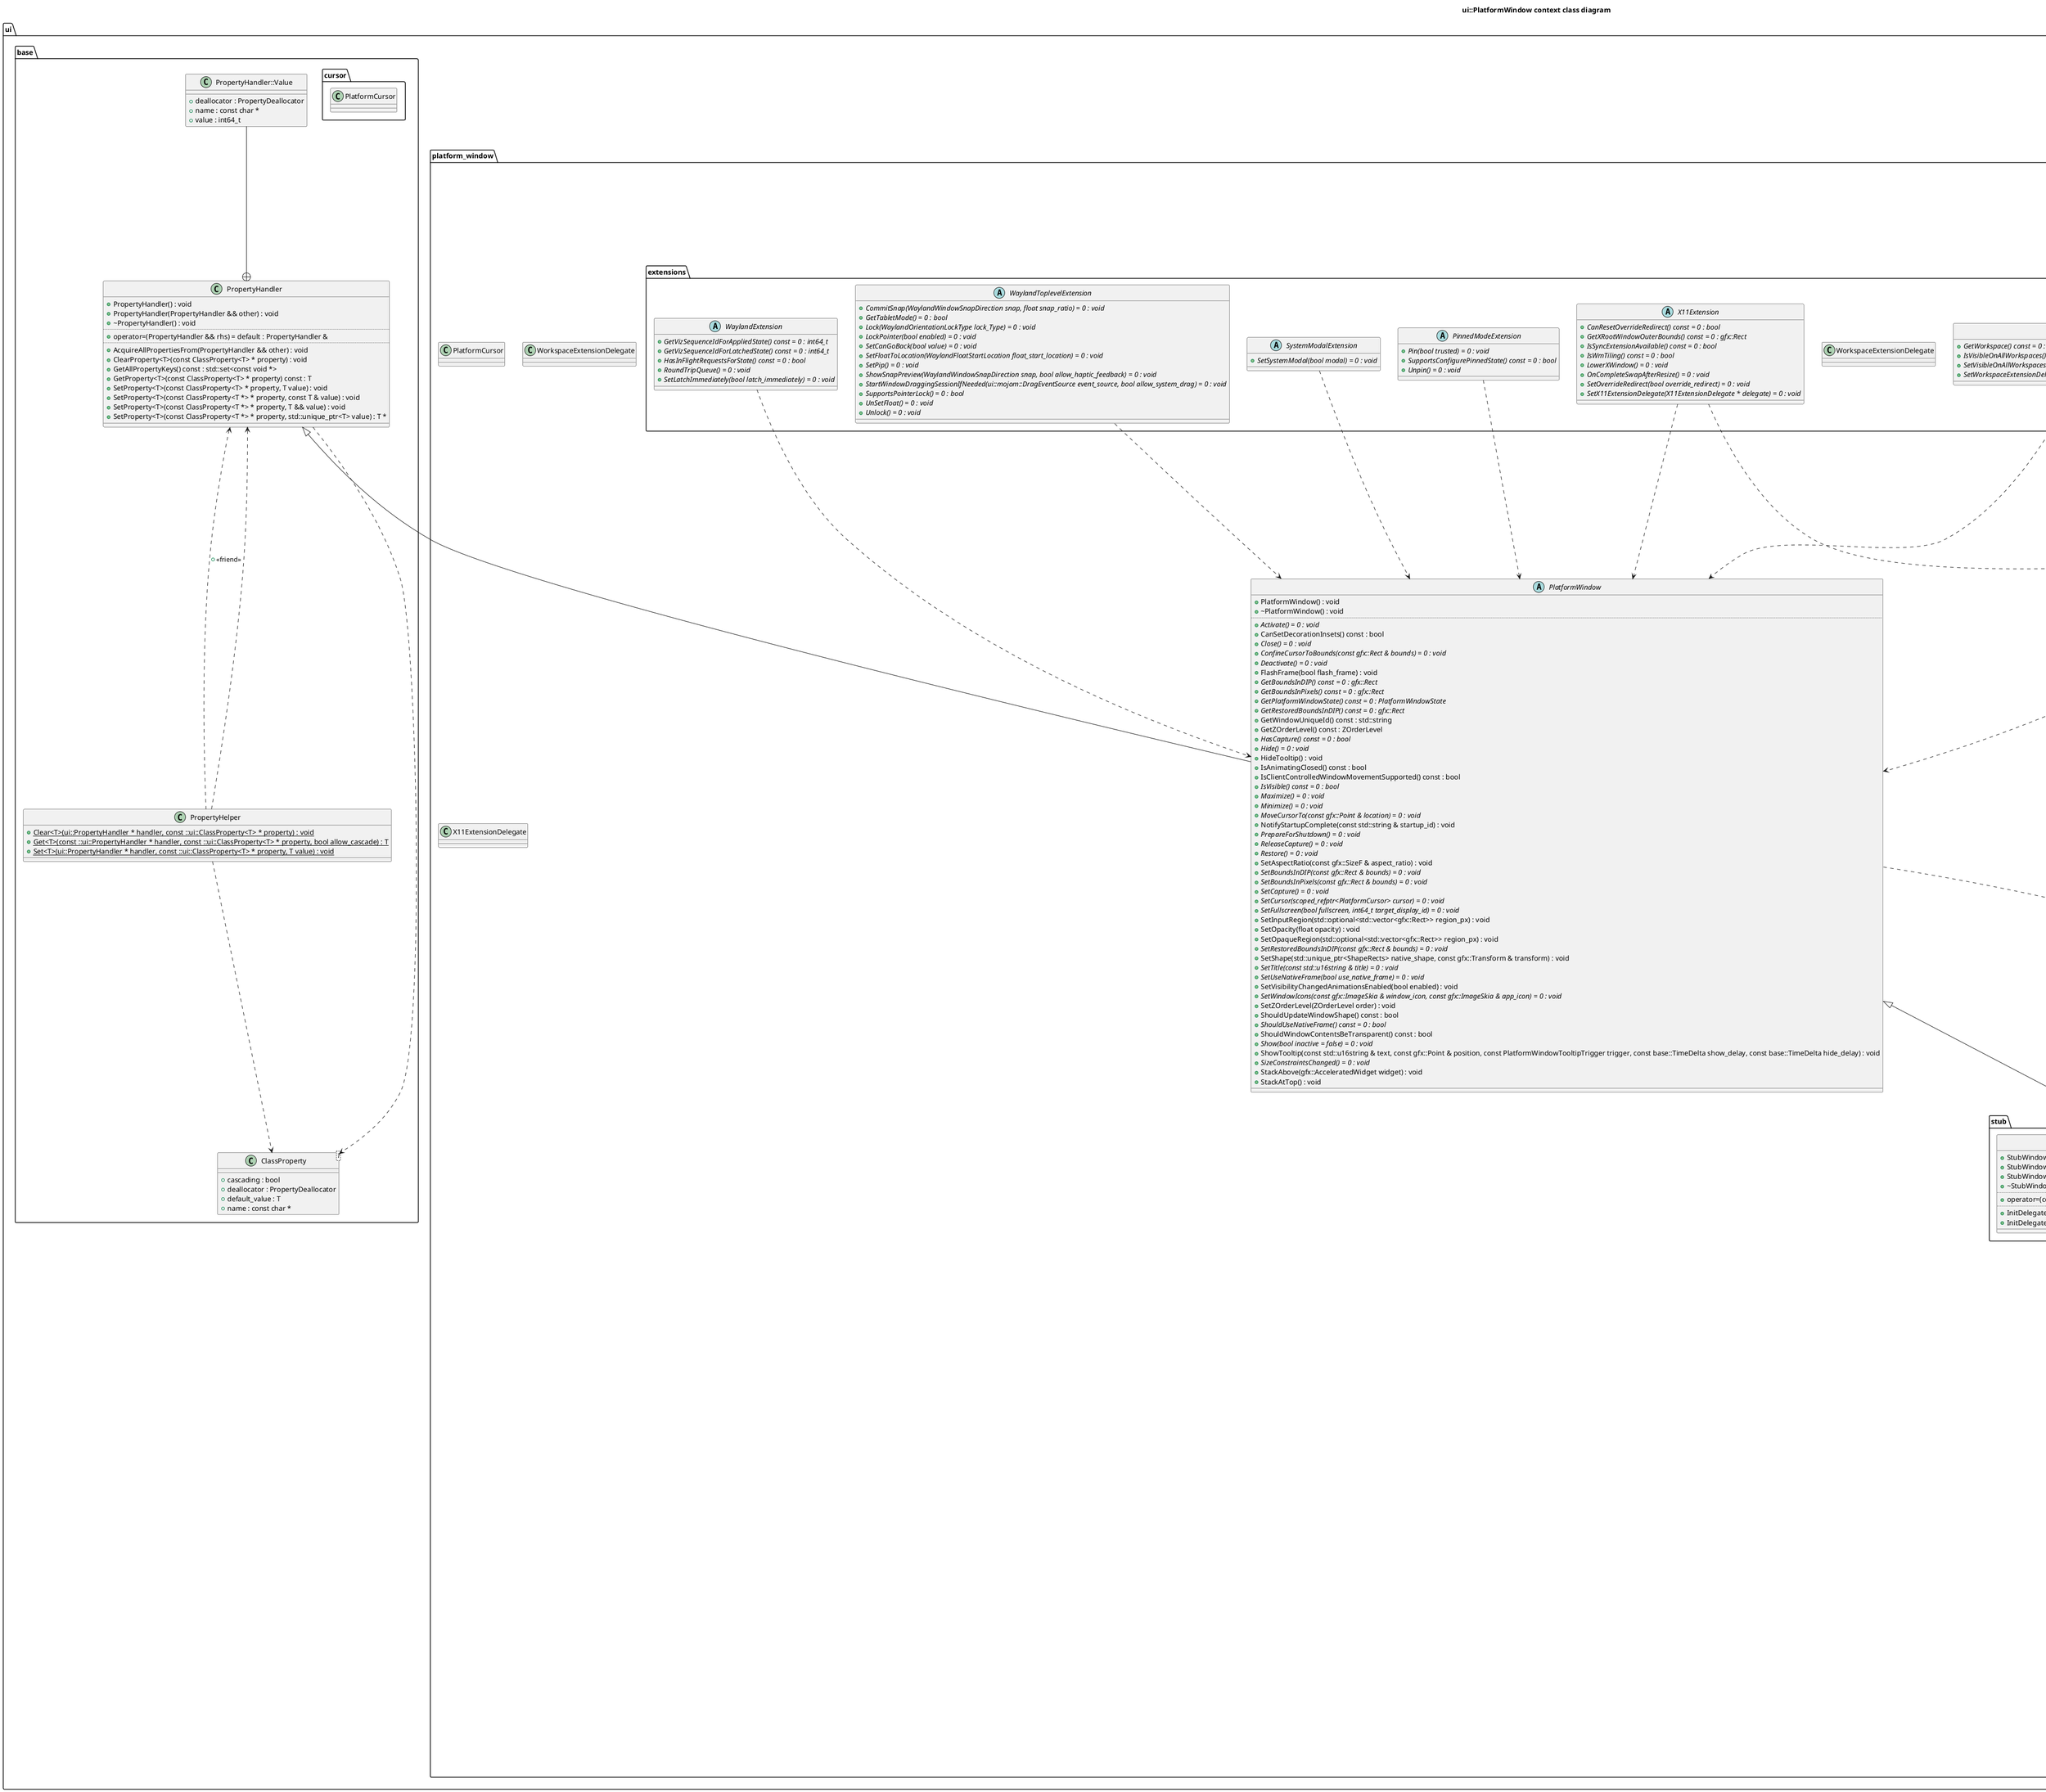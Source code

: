 @startuml
title ui::PlatformWindow context class diagram
package [ui] as C_0006015631303731670575 {
package [platform_window] as C_0014170237458596549576 {
abstract "PlatformWindowDelegate" as C_0004133948817376201184
abstract C_0004133948817376201184 [[https://github.com/chromium/chromium/blob/83a7a90b87f5e2e225d9d1127dc12e20e33b7eca/ui/platform_window/platform_window_delegate.h#L80{PlatformWindowDelegate}]] {
+PlatformWindowDelegate() : void [[[https://github.com/chromium/chromium/blob/83a7a90b87f5e2e225d9d1127dc12e20e33b7eca/ui/platform_window/platform_window_delegate.h#L163{PlatformWindowDelegate}]]]
+~PlatformWindowDelegate() : void [[[https://github.com/chromium/chromium/blob/83a7a90b87f5e2e225d9d1127dc12e20e33b7eca/ui/platform_window/platform_window_delegate.h#L164{~PlatformWindowDelegate}]]]
..
+CalculateInsetsInDIP(PlatformWindowState window_state) const : gfx::Insets [[[https://github.com/chromium/chromium/blob/83a7a90b87f5e2e225d9d1127dc12e20e33b7eca/ui/platform_window/platform_window_delegate.h#L167{CalculateInsetsInDIP}]]]
+CanFullscreen() const : bool [[[https://github.com/chromium/chromium/blob/83a7a90b87f5e2e225d9d1127dc12e20e33b7eca/ui/platform_window/platform_window_delegate.h#L230{CanFullscreen}]]]
+CanMaximize() const : bool [[[https://github.com/chromium/chromium/blob/83a7a90b87f5e2e225d9d1127dc12e20e33b7eca/ui/platform_window/platform_window_delegate.h#L229{CanMaximize}]]]
+ConvertInsetsToPixels(const gfx::Insets & insets_dip) const : gfx::Insets [[[https://github.com/chromium/chromium/blob/83a7a90b87f5e2e225d9d1127dc12e20e33b7eca/ui/platform_window/platform_window_delegate.h#L292{ConvertInsetsToPixels}]]]
+ConvertRectToDIP(const gfx::Rect & rect_in_pixels) const : gfx::Rect [[[https://github.com/chromium/chromium/blob/83a7a90b87f5e2e225d9d1127dc12e20e33b7eca/ui/platform_window/platform_window_delegate.h#L284{ConvertRectToDIP}]]]
+ConvertRectToPixels(const gfx::Rect & rect_in_dp) const : gfx::Rect [[[https://github.com/chromium/chromium/blob/83a7a90b87f5e2e225d9d1127dc12e20e33b7eca/ui/platform_window/platform_window_delegate.h#L283{ConvertRectToPixels}]]]
+ConvertScreenPointToLocalDIP(const gfx::Point & screen_in_pixels) const : gfx::PointF [[[https://github.com/chromium/chromium/blob/83a7a90b87f5e2e225d9d1127dc12e20e33b7eca/ui/platform_window/platform_window_delegate.h#L288{ConvertScreenPointToLocalDIP}]]]
+DisableNativeWindowOcclusion() : void [[[https://github.com/chromium/chromium/blob/83a7a90b87f5e2e225d9d1127dc12e20e33b7eca/ui/platform_window/platform_window_delegate.h#L296{DisableNativeWindowOcclusion}]]]
{abstract} +DispatchEvent(Event * event) = 0 : void [[[https://github.com/chromium/chromium/blob/83a7a90b87f5e2e225d9d1127dc12e20e33b7eca/ui/platform_window/platform_window_delegate.h#L176{DispatchEvent}]]]
+GetMaximumSizeForWindow() const : std::optional<gfx::Size> [[[https://github.com/chromium/chromium/blob/83a7a90b87f5e2e225d9d1127dc12e20e33b7eca/ui/platform_window/platform_window_delegate.h#L227{GetMaximumSizeForWindow}]]]
+GetMinimumSizeForWindow() const : std::optional<gfx::Size> [[[https://github.com/chromium/chromium/blob/83a7a90b87f5e2e225d9d1127dc12e20e33b7eca/ui/platform_window/platform_window_delegate.h#L226{GetMinimumSizeForWindow}]]]
+GetOwnedWindowAnchorAndRectInDIP() : std::optional<OwnedWindowAnchor> [[[https://github.com/chromium/chromium/blob/83a7a90b87f5e2e225d9d1127dc12e20e33b7eca/ui/platform_window/platform_window_delegate.h#L269{GetOwnedWindowAnchorAndRectInDIP}]]]
+GetWindowMaskForWindowShapeInPixels() : SkPath [[[https://github.com/chromium/chromium/blob/83a7a90b87f5e2e225d9d1127dc12e20e33b7eca/ui/platform_window/platform_window_delegate.h#L235{GetWindowMaskForWindowShapeInPixels}]]]
{abstract} +OnAcceleratedWidgetAvailable(gfx::AcceleratedWidget widget) = 0 : void [[[https://github.com/chromium/chromium/blob/83a7a90b87f5e2e225d9d1127dc12e20e33b7eca/ui/platform_window/platform_window_delegate.h#L213{OnAcceleratedWidgetAvailable}]]]
{abstract} +OnAcceleratedWidgetDestroyed() = 0 : void [[[https://github.com/chromium/chromium/blob/83a7a90b87f5e2e225d9d1127dc12e20e33b7eca/ui/platform_window/platform_window_delegate.h#L221{OnAcceleratedWidgetDestroyed}]]]
{abstract} +OnActivationChanged(bool active) = 0 : void [[[https://github.com/chromium/chromium/blob/83a7a90b87f5e2e225d9d1127dc12e20e33b7eca/ui/platform_window/platform_window_delegate.h#L223{OnActivationChanged}]]]
{abstract} +OnBoundsChanged(const BoundsChange & change) = 0 : void [[[https://github.com/chromium/chromium/blob/83a7a90b87f5e2e225d9d1127dc12e20e33b7eca/ui/platform_window/platform_window_delegate.h#L170{OnBoundsChanged}]]]
{abstract} +OnCloseRequest() = 0 : void [[[https://github.com/chromium/chromium/blob/83a7a90b87f5e2e225d9d1127dc12e20e33b7eca/ui/platform_window/platform_window_delegate.h#L178{OnCloseRequest}]]]
{abstract} +OnClosed() = 0 : void [[[https://github.com/chromium/chromium/blob/83a7a90b87f5e2e225d9d1127dc12e20e33b7eca/ui/platform_window/platform_window_delegate.h#L179{OnClosed}]]]
{abstract} +OnDamageRect(const gfx::Rect & damaged_region) = 0 : void [[[https://github.com/chromium/chromium/blob/83a7a90b87f5e2e225d9d1127dc12e20e33b7eca/ui/platform_window/platform_window_delegate.h#L174{OnDamageRect}]]]
{abstract} +OnLostCapture() = 0 : void [[[https://github.com/chromium/chromium/blob/83a7a90b87f5e2e225d9d1127dc12e20e33b7eca/ui/platform_window/platform_window_delegate.h#L211{OnLostCapture}]]]
{abstract} +OnMouseEnter() = 0 : void [[[https://github.com/chromium/chromium/blob/83a7a90b87f5e2e225d9d1127dc12e20e33b7eca/ui/platform_window/platform_window_delegate.h#L247{OnMouseEnter}]]]
+OnOcclusionStateChanged(PlatformWindowOcclusionState occlusion_state) : void [[[https://github.com/chromium/chromium/blob/83a7a90b87f5e2e225d9d1127dc12e20e33b7eca/ui/platform_window/platform_window_delegate.h#L251{OnOcclusionStateChanged}]]]
+OnRotateFocus(RotateDirection direction, bool reset) : bool [[[https://github.com/chromium/chromium/blob/83a7a90b87f5e2e225d9d1127dc12e20e33b7eca/ui/platform_window/platform_window_delegate.h#L209{OnRotateFocus}]]]
+OnStateUpdate(const State & old, const State & latest) : int64_t [[[https://github.com/chromium/chromium/blob/83a7a90b87f5e2e225d9d1127dc12e20e33b7eca/ui/platform_window/platform_window_delegate.h#L263{OnStateUpdate}]]]
+OnSurfaceFrameLockingChanged(bool lock) : void [[[https://github.com/chromium/chromium/blob/83a7a90b87f5e2e225d9d1127dc12e20e33b7eca/ui/platform_window/platform_window_delegate.h#L242{OnSurfaceFrameLockingChanged}]]]
+OnTooltipHiddenOnServer() : void [[[https://github.com/chromium/chromium/blob/83a7a90b87f5e2e225d9d1127dc12e20e33b7eca/ui/platform_window/platform_window_delegate.h#L280{OnTooltipHiddenOnServer}]]]
+OnTooltipShownOnServer(const std::u16string & text, const gfx::Rect & bounds) : void [[[https://github.com/chromium/chromium/blob/83a7a90b87f5e2e225d9d1127dc12e20e33b7eca/ui/platform_window/platform_window_delegate.h#L276{OnTooltipShownOnServer}]]]
{abstract} +OnWillDestroyAcceleratedWidget() = 0 : void [[[https://github.com/chromium/chromium/blob/83a7a90b87f5e2e225d9d1127dc12e20e33b7eca/ui/platform_window/platform_window_delegate.h#L216{OnWillDestroyAcceleratedWidget}]]]
{abstract} +OnWindowStateChanged(PlatformWindowState old_state, PlatformWindowState new_state) = 0 : void [[[https://github.com/chromium/chromium/blob/83a7a90b87f5e2e225d9d1127dc12e20e33b7eca/ui/platform_window/platform_window_delegate.h#L181{OnWindowStateChanged}]]]
+OnWindowTiledStateChanged(WindowTiledEdges new_tiled_edges) : void [[[https://github.com/chromium/chromium/blob/83a7a90b87f5e2e225d9d1127dc12e20e33b7eca/ui/platform_window/platform_window_delegate.h#L186{OnWindowTiledStateChanged}]]]
+SetFrameRateThrottleEnabled(bool enabled) : void [[[https://github.com/chromium/chromium/blob/83a7a90b87f5e2e225d9d1127dc12e20e33b7eca/ui/platform_window/platform_window_delegate.h#L272{SetFrameRateThrottleEnabled}]]]
__
}
class "PlatformWindowDelegate::State" as C_0004818591307195361075
class C_0004818591307195361075 [[https://github.com/chromium/chromium/blob/83a7a90b87f5e2e225d9d1127dc12e20e33b7eca/ui/platform_window/platform_window_delegate.h#L114{PlatformWindowDelegate##State}]] {
+operator==(const State & rhs) const : bool [[[https://github.com/chromium/chromium/blob/83a7a90b87f5e2e225d9d1127dc12e20e33b7eca/ui/platform_window/platform_window_delegate.h#L115{operator==}]]]
..
+ToString() const : std::string [[[https://github.com/chromium/chromium/blob/83a7a90b87f5e2e225d9d1127dc12e20e33b7eca/ui/platform_window/platform_window_delegate.h#L160{ToString}]]]
+WillProduceFrameOnUpdateFrom(const State & old) const : bool [[[https://github.com/chromium/chromium/blob/83a7a90b87f5e2e225d9d1127dc12e20e33b7eca/ui/platform_window/platform_window_delegate.h#L158{WillProduceFrameOnUpdateFrom}]]]
__
+bounds_dip : gfx::Rect [[[https://github.com/chromium/chromium/blob/83a7a90b87f5e2e225d9d1127dc12e20e33b7eca/ui/platform_window/platform_window_delegate.h#L140{bounds_dip}]]]
+occlusion_state : PlatformWindowOcclusionState [[[https://github.com/chromium/chromium/blob/83a7a90b87f5e2e225d9d1127dc12e20e33b7eca/ui/platform_window/platform_window_delegate.h#L153{occlusion_state}]]]
+raster_scale : float [[[https://github.com/chromium/chromium/blob/83a7a90b87f5e2e225d9d1127dc12e20e33b7eca/ui/platform_window/platform_window_delegate.h#L150{raster_scale}]]]
+size_px : gfx::Size [[[https://github.com/chromium/chromium/blob/83a7a90b87f5e2e225d9d1127dc12e20e33b7eca/ui/platform_window/platform_window_delegate.h#L144{size_px}]]]
+window_scale : float [[[https://github.com/chromium/chromium/blob/83a7a90b87f5e2e225d9d1127dc12e20e33b7eca/ui/platform_window/platform_window_delegate.h#L147{window_scale}]]]
+window_state : PlatformWindowState [[[https://github.com/chromium/chromium/blob/83a7a90b87f5e2e225d9d1127dc12e20e33b7eca/ui/platform_window/platform_window_delegate.h#L131{window_state}]]]
}
abstract "PlatformWindow" as C_0014641466677610233161
abstract C_0014641466677610233161 [[https://github.com/chromium/chromium/blob/83a7a90b87f5e2e225d9d1127dc12e20e33b7eca/ui/platform_window/platform_window.h#L33{PlatformWindow}]] {
+PlatformWindow() : void [[[https://github.com/chromium/chromium/blob/83a7a90b87f5e2e225d9d1127dc12e20e33b7eca/ui/platform_window/platform_window.h#L36{PlatformWindow}]]]
+~PlatformWindow() : void [[[https://github.com/chromium/chromium/blob/83a7a90b87f5e2e225d9d1127dc12e20e33b7eca/ui/platform_window/platform_window.h#L37{~PlatformWindow}]]]
..
{abstract} +Activate() = 0 : void [[[https://github.com/chromium/chromium/blob/83a7a90b87f5e2e225d9d1127dc12e20e33b7eca/ui/platform_window/platform_window.h#L85{Activate}]]]
+CanSetDecorationInsets() const : bool [[[https://github.com/chromium/chromium/blob/83a7a90b87f5e2e225d9d1127dc12e20e33b7eca/ui/platform_window/platform_window.h#L177{CanSetDecorationInsets}]]]
{abstract} +Close() = 0 : void [[[https://github.com/chromium/chromium/blob/83a7a90b87f5e2e225d9d1127dc12e20e33b7eca/ui/platform_window/platform_window.h#L44{Close}]]]
{abstract} +ConfineCursorToBounds(const gfx::Rect & bounds) = 0 : void [[[https://github.com/chromium/chromium/blob/83a7a90b87f5e2e225d9d1127dc12e20e33b7eca/ui/platform_window/platform_window.h#L107{ConfineCursorToBounds}]]]
{abstract} +Deactivate() = 0 : void [[[https://github.com/chromium/chromium/blob/83a7a90b87f5e2e225d9d1127dc12e20e33b7eca/ui/platform_window/platform_window.h#L86{Deactivate}]]]
+FlashFrame(bool flash_frame) : void [[[https://github.com/chromium/chromium/blob/83a7a90b87f5e2e225d9d1127dc12e20e33b7eca/ui/platform_window/platform_window.h#L140{FlashFrame}]]]
{abstract} +GetBoundsInDIP() const = 0 : gfx::Rect [[[https://github.com/chromium/chromium/blob/83a7a90b87f5e2e225d9d1127dc12e20e33b7eca/ui/platform_window/platform_window.h#L65{GetBoundsInDIP}]]]
{abstract} +GetBoundsInPixels() const = 0 : gfx::Rect [[[https://github.com/chromium/chromium/blob/83a7a90b87f5e2e225d9d1127dc12e20e33b7eca/ui/platform_window/platform_window.h#L58{GetBoundsInPixels}]]]
{abstract} +GetPlatformWindowState() const = 0 : PlatformWindowState [[[https://github.com/chromium/chromium/blob/83a7a90b87f5e2e225d9d1127dc12e20e33b7eca/ui/platform_window/platform_window.h#L83{GetPlatformWindowState}]]]
{abstract} +GetRestoredBoundsInDIP() const = 0 : gfx::Rect [[[https://github.com/chromium/chromium/blob/83a7a90b87f5e2e225d9d1127dc12e20e33b7eca/ui/platform_window/platform_window.h#L111{GetRestoredBoundsInDIP}]]]
+GetWindowUniqueId() const : std::string [[[https://github.com/chromium/chromium/blob/83a7a90b87f5e2e225d9d1127dc12e20e33b7eca/ui/platform_window/platform_window.h#L167{GetWindowUniqueId}]]]
+GetZOrderLevel() const : ZOrderLevel [[[https://github.com/chromium/chromium/blob/83a7a90b87f5e2e225d9d1127dc12e20e33b7eca/ui/platform_window/platform_window.h#L131{GetZOrderLevel}]]]
{abstract} +HasCapture() const = 0 : bool [[[https://github.com/chromium/chromium/blob/83a7a90b87f5e2e225d9d1127dc12e20e33b7eca/ui/platform_window/platform_window.h#L71{HasCapture}]]]
{abstract} +Hide() = 0 : void [[[https://github.com/chromium/chromium/blob/83a7a90b87f5e2e225d9d1127dc12e20e33b7eca/ui/platform_window/platform_window.h#L43{Hide}]]]
+HideTooltip() : void [[[https://github.com/chromium/chromium/blob/83a7a90b87f5e2e225d9d1127dc12e20e33b7eca/ui/platform_window/platform_window.h#L212{HideTooltip}]]]
+IsAnimatingClosed() const : bool [[[https://github.com/chromium/chromium/blob/83a7a90b87f5e2e225d9d1127dc12e20e33b7eca/ui/platform_window/platform_window.h#L156{IsAnimatingClosed}]]]
+IsClientControlledWindowMovementSupported() const : bool [[[https://github.com/chromium/chromium/blob/83a7a90b87f5e2e225d9d1127dc12e20e33b7eca/ui/platform_window/platform_window.h#L193{IsClientControlledWindowMovementSupported}]]]
{abstract} +IsVisible() const = 0 : bool [[[https://github.com/chromium/chromium/blob/83a7a90b87f5e2e225d9d1127dc12e20e33b7eca/ui/platform_window/platform_window.h#L46{IsVisible}]]]
{abstract} +Maximize() = 0 : void [[[https://github.com/chromium/chromium/blob/83a7a90b87f5e2e225d9d1127dc12e20e33b7eca/ui/platform_window/platform_window.h#L80{Maximize}]]]
{abstract} +Minimize() = 0 : void [[[https://github.com/chromium/chromium/blob/83a7a90b87f5e2e225d9d1127dc12e20e33b7eca/ui/platform_window/platform_window.h#L81{Minimize}]]]
{abstract} +MoveCursorTo(const gfx::Point & location) = 0 : void [[[https://github.com/chromium/chromium/blob/83a7a90b87f5e2e225d9d1127dc12e20e33b7eca/ui/platform_window/platform_window.h#L103{MoveCursorTo}]]]
+NotifyStartupComplete(const std::string & startup_id) : void [[[https://github.com/chromium/chromium/blob/83a7a90b87f5e2e225d9d1127dc12e20e33b7eca/ui/platform_window/platform_window.h#L197{NotifyStartupComplete}]]]
{abstract} +PrepareForShutdown() = 0 : void [[[https://github.com/chromium/chromium/blob/83a7a90b87f5e2e225d9d1127dc12e20e33b7eca/ui/platform_window/platform_window.h#L51{PrepareForShutdown}]]]
{abstract} +ReleaseCapture() = 0 : void [[[https://github.com/chromium/chromium/blob/83a7a90b87f5e2e225d9d1127dc12e20e33b7eca/ui/platform_window/platform_window.h#L70{ReleaseCapture}]]]
{abstract} +Restore() = 0 : void [[[https://github.com/chromium/chromium/blob/83a7a90b87f5e2e225d9d1127dc12e20e33b7eca/ui/platform_window/platform_window.h#L82{Restore}]]]
+SetAspectRatio(const gfx::SizeF & aspect_ratio) : void [[[https://github.com/chromium/chromium/blob/83a7a90b87f5e2e225d9d1127dc12e20e33b7eca/ui/platform_window/platform_window.h#L152{SetAspectRatio}]]]
{abstract} +SetBoundsInDIP(const gfx::Rect & bounds) = 0 : void [[[https://github.com/chromium/chromium/blob/83a7a90b87f5e2e225d9d1127dc12e20e33b7eca/ui/platform_window/platform_window.h#L64{SetBoundsInDIP}]]]
{abstract} +SetBoundsInPixels(const gfx::Rect & bounds) = 0 : void [[[https://github.com/chromium/chromium/blob/83a7a90b87f5e2e225d9d1127dc12e20e33b7eca/ui/platform_window/platform_window.h#L57{SetBoundsInPixels}]]]
{abstract} +SetCapture() = 0 : void [[[https://github.com/chromium/chromium/blob/83a7a90b87f5e2e225d9d1127dc12e20e33b7eca/ui/platform_window/platform_window.h#L69{SetCapture}]]]
{abstract} +SetCursor(scoped_refptr<PlatformCursor> cursor) = 0 : void [[[https://github.com/chromium/chromium/blob/83a7a90b87f5e2e225d9d1127dc12e20e33b7eca/ui/platform_window/platform_window.h#L100{SetCursor}]]]
{abstract} +SetFullscreen(bool fullscreen, int64_t target_display_id) = 0 : void [[[https://github.com/chromium/chromium/blob/83a7a90b87f5e2e225d9d1127dc12e20e33b7eca/ui/platform_window/platform_window.h#L79{SetFullscreen}]]]
+SetInputRegion(std::optional<std::vector<gfx::Rect>> region_px) : void [[[https://github.com/chromium/chromium/blob/83a7a90b87f5e2e225d9d1127dc12e20e33b7eca/ui/platform_window/platform_window.h#L188{SetInputRegion}]]]
+SetOpacity(float opacity) : void [[[https://github.com/chromium/chromium/blob/83a7a90b87f5e2e225d9d1127dc12e20e33b7eca/ui/platform_window/platform_window.h#L159{SetOpacity}]]]
+SetOpaqueRegion(std::optional<std::vector<gfx::Rect>> region_px) : void [[[https://github.com/chromium/chromium/blob/83a7a90b87f5e2e225d9d1127dc12e20e33b7eca/ui/platform_window/platform_window.h#L182{SetOpaqueRegion}]]]
{abstract} +SetRestoredBoundsInDIP(const gfx::Rect & bounds) = 0 : void [[[https://github.com/chromium/chromium/blob/83a7a90b87f5e2e225d9d1127dc12e20e33b7eca/ui/platform_window/platform_window.h#L110{SetRestoredBoundsInDIP}]]]
+SetShape(std::unique_ptr<ShapeRects> native_shape, const gfx::Transform & transform) : void [[[https://github.com/chromium/chromium/blob/83a7a90b87f5e2e225d9d1127dc12e20e33b7eca/ui/platform_window/platform_window.h#L145{SetShape}]]]
{abstract} +SetTitle(const std::u16string & title) = 0 : void [[[https://github.com/chromium/chromium/blob/83a7a90b87f5e2e225d9d1127dc12e20e33b7eca/ui/platform_window/platform_window.h#L67{SetTitle}]]]
{abstract} +SetUseNativeFrame(bool use_native_frame) = 0 : void [[[https://github.com/chromium/chromium/blob/83a7a90b87f5e2e225d9d1127dc12e20e33b7eca/ui/platform_window/platform_window.h#L92{SetUseNativeFrame}]]]
+SetVisibilityChangedAnimationsEnabled(bool enabled) : void [[[https://github.com/chromium/chromium/blob/83a7a90b87f5e2e225d9d1127dc12e20e33b7eca/ui/platform_window/platform_window.h#L163{SetVisibilityChangedAnimationsEnabled}]]]
{abstract} +SetWindowIcons(const gfx::ImageSkia & window_icon, const gfx::ImageSkia & app_icon) = 0 : void [[[https://github.com/chromium/chromium/blob/83a7a90b87f5e2e225d9d1127dc12e20e33b7eca/ui/platform_window/platform_window.h#L116{SetWindowIcons}]]]
+SetZOrderLevel(ZOrderLevel order) : void [[[https://github.com/chromium/chromium/blob/83a7a90b87f5e2e225d9d1127dc12e20e33b7eca/ui/platform_window/platform_window.h#L130{SetZOrderLevel}]]]
+ShouldUpdateWindowShape() const : bool [[[https://github.com/chromium/chromium/blob/83a7a90b87f5e2e225d9d1127dc12e20e33b7eca/ui/platform_window/platform_window.h#L172{ShouldUpdateWindowShape}]]]
{abstract} +ShouldUseNativeFrame() const = 0 : bool [[[https://github.com/chromium/chromium/blob/83a7a90b87f5e2e225d9d1127dc12e20e33b7eca/ui/platform_window/platform_window.h#L93{ShouldUseNativeFrame}]]]
+ShouldWindowContentsBeTransparent() const : bool [[[https://github.com/chromium/chromium/blob/83a7a90b87f5e2e225d9d1127dc12e20e33b7eca/ui/platform_window/platform_window.h#L125{ShouldWindowContentsBeTransparent}]]]
{abstract} +Show(bool inactive = false) = 0 : void [[[https://github.com/chromium/chromium/blob/83a7a90b87f5e2e225d9d1127dc12e20e33b7eca/ui/platform_window/platform_window.h#L42{Show}]]]
+ShowTooltip(const std::u16string & text, const gfx::Point & position, const PlatformWindowTooltipTrigger trigger, const base::TimeDelta show_delay, const base::TimeDelta hide_delay) : void [[[https://github.com/chromium/chromium/blob/83a7a90b87f5e2e225d9d1127dc12e20e33b7eca/ui/platform_window/platform_window.h#L205{ShowTooltip}]]]
{abstract} +SizeConstraintsChanged() = 0 : void [[[https://github.com/chromium/chromium/blob/83a7a90b87f5e2e225d9d1127dc12e20e33b7eca/ui/platform_window/platform_window.h#L121{SizeConstraintsChanged}]]]
+StackAbove(gfx::AcceleratedWidget widget) : void [[[https://github.com/chromium/chromium/blob/83a7a90b87f5e2e225d9d1127dc12e20e33b7eca/ui/platform_window/platform_window.h#L134{StackAbove}]]]
+StackAtTop() : void [[[https://github.com/chromium/chromium/blob/83a7a90b87f5e2e225d9d1127dc12e20e33b7eca/ui/platform_window/platform_window.h#L135{StackAtTop}]]]
__
}
class "PlatformCursor" as C_0017737036712140491157
class C_0017737036712140491157 [[https://github.com/chromium/chromium/blob/83a7a90b87f5e2e225d9d1127dc12e20e33b7eca/ui/platform_window/platform_window.h#L30{PlatformCursor}]] {
__
}
package [extensions] as C_0004569983799121240272 {
abstract "X11Extension" as C_0001098074681709332547
abstract C_0001098074681709332547 [[https://github.com/chromium/chromium/blob/83a7a90b87f5e2e225d9d1127dc12e20e33b7eca/ui/platform_window/extensions/x11_extension.h#L20{X11Extension}]] {
{abstract} +CanResetOverrideRedirect() const = 0 : bool [[[https://github.com/chromium/chromium/blob/83a7a90b87f5e2e225d9d1127dc12e20e33b7eca/ui/platform_window/extensions/x11_extension.h#L45{CanResetOverrideRedirect}]]]
{abstract} +GetXRootWindowOuterBounds() const = 0 : gfx::Rect [[[https://github.com/chromium/chromium/blob/83a7a90b87f5e2e225d9d1127dc12e20e33b7eca/ui/platform_window/extensions/x11_extension.h#L34{GetXRootWindowOuterBounds}]]]
{abstract} +IsSyncExtensionAvailable() const = 0 : bool [[[https://github.com/chromium/chromium/blob/83a7a90b87f5e2e225d9d1127dc12e20e33b7eca/ui/platform_window/extensions/x11_extension.h#L23{IsSyncExtensionAvailable}]]]
{abstract} +IsWmTiling() const = 0 : bool [[[https://github.com/chromium/chromium/blob/83a7a90b87f5e2e225d9d1127dc12e20e33b7eca/ui/platform_window/extensions/x11_extension.h#L27{IsWmTiling}]]]
{abstract} +LowerXWindow() = 0 : void [[[https://github.com/chromium/chromium/blob/83a7a90b87f5e2e225d9d1127dc12e20e33b7eca/ui/platform_window/extensions/x11_extension.h#L38{LowerXWindow}]]]
{abstract} +OnCompleteSwapAfterResize() = 0 : void [[[https://github.com/chromium/chromium/blob/83a7a90b87f5e2e225d9d1127dc12e20e33b7eca/ui/platform_window/extensions/x11_extension.h#L30{OnCompleteSwapAfterResize}]]]
{abstract} +SetOverrideRedirect(bool override_redirect) = 0 : void [[[https://github.com/chromium/chromium/blob/83a7a90b87f5e2e225d9d1127dc12e20e33b7eca/ui/platform_window/extensions/x11_extension.h#L42{SetOverrideRedirect}]]]
{abstract} +SetX11ExtensionDelegate(X11ExtensionDelegate * delegate) = 0 : void [[[https://github.com/chromium/chromium/blob/83a7a90b87f5e2e225d9d1127dc12e20e33b7eca/ui/platform_window/extensions/x11_extension.h#L47{SetX11ExtensionDelegate}]]]
__
}
class "X11ExtensionDelegate" as C_0005456790814334145396
class C_0005456790814334145396 [[https://github.com/chromium/chromium/blob/83a7a90b87f5e2e225d9d1127dc12e20e33b7eca/ui/platform_window/extensions/x11_extension.h#L14{X11ExtensionDelegate}]] {
__
}
abstract "WorkspaceExtension" as C_0016482784505912265703
abstract C_0016482784505912265703 [[https://github.com/chromium/chromium/blob/83a7a90b87f5e2e225d9d1127dc12e20e33b7eca/ui/platform_window/extensions/workspace_extension.h#L22{WorkspaceExtension}]] {
{abstract} +GetWorkspace() const = 0 : std::string [[[https://github.com/chromium/chromium/blob/83a7a90b87f5e2e225d9d1127dc12e20e33b7eca/ui/platform_window/extensions/workspace_extension.h#L25{GetWorkspace}]]]
{abstract} +IsVisibleOnAllWorkspaces() const = 0 : bool [[[https://github.com/chromium/chromium/blob/83a7a90b87f5e2e225d9d1127dc12e20e33b7eca/ui/platform_window/extensions/workspace_extension.h#L32{IsVisibleOnAllWorkspaces}]]]
{abstract} +SetVisibleOnAllWorkspaces(bool always_visible) = 0 : void [[[https://github.com/chromium/chromium/blob/83a7a90b87f5e2e225d9d1127dc12e20e33b7eca/ui/platform_window/extensions/workspace_extension.h#L28{SetVisibleOnAllWorkspaces}]]]
{abstract} +SetWorkspaceExtensionDelegate(WorkspaceExtensionDelegate * delegate) = 0 : void [[[https://github.com/chromium/chromium/blob/83a7a90b87f5e2e225d9d1127dc12e20e33b7eca/ui/platform_window/extensions/workspace_extension.h#L36{SetWorkspaceExtensionDelegate}]]]
__
}
class "WorkspaceExtensionDelegate" as C_0000339074417896446261
class C_0000339074417896446261 [[https://github.com/chromium/chromium/blob/83a7a90b87f5e2e225d9d1127dc12e20e33b7eca/ui/platform_window/extensions/workspace_extension.h#L15{WorkspaceExtensionDelegate}]] {
__
}
abstract "PinnedModeExtension" as C_0018273440868827664267
abstract C_0018273440868827664267 [[https://github.com/chromium/chromium/blob/83a7a90b87f5e2e225d9d1127dc12e20e33b7eca/ui/platform_window/extensions/pinned_mode_extension.h#L16{PinnedModeExtension}]] {
{abstract} +Pin(bool trusted) = 0 : void [[[https://github.com/chromium/chromium/blob/83a7a90b87f5e2e225d9d1127dc12e20e33b7eca/ui/platform_window/extensions/pinned_mode_extension.h#L21{Pin}]]]
{abstract} +SupportsConfigurePinnedState() const = 0 : bool [[[https://github.com/chromium/chromium/blob/83a7a90b87f5e2e225d9d1127dc12e20e33b7eca/ui/platform_window/extensions/pinned_mode_extension.h#L28{SupportsConfigurePinnedState}]]]
{abstract} +Unpin() = 0 : void [[[https://github.com/chromium/chromium/blob/83a7a90b87f5e2e225d9d1127dc12e20e33b7eca/ui/platform_window/extensions/pinned_mode_extension.h#L24{Unpin}]]]
__
}
abstract "WaylandExtension" as C_0007331596878444806860
abstract C_0007331596878444806860 [[https://github.com/chromium/chromium/blob/83a7a90b87f5e2e225d9d1127dc12e20e33b7eca/ui/platform_window/extensions/wayland_extension.h#L43{WaylandExtension}]] {
{abstract} +GetVizSequenceIdForAppliedState() const = 0 : int64_t [[[https://github.com/chromium/chromium/blob/83a7a90b87f5e2e225d9d1127dc12e20e33b7eca/ui/platform_window/extensions/wayland_extension.h#L53{GetVizSequenceIdForAppliedState}]]]
{abstract} +GetVizSequenceIdForLatchedState() const = 0 : int64_t [[[https://github.com/chromium/chromium/blob/83a7a90b87f5e2e225d9d1127dc12e20e33b7eca/ui/platform_window/extensions/wayland_extension.h#L56{GetVizSequenceIdForLatchedState}]]]
{abstract} +HasInFlightRequestsForState() const = 0 : bool [[[https://github.com/chromium/chromium/blob/83a7a90b87f5e2e225d9d1127dc12e20e33b7eca/ui/platform_window/extensions/wayland_extension.h#L50{HasInFlightRequestsForState}]]]
{abstract} +RoundTripQueue() = 0 : void [[[https://github.com/chromium/chromium/blob/83a7a90b87f5e2e225d9d1127dc12e20e33b7eca/ui/platform_window/extensions/wayland_extension.h#L47{RoundTripQueue}]]]
{abstract} +SetLatchImmediately(bool latch_immediately) = 0 : void [[[https://github.com/chromium/chromium/blob/83a7a90b87f5e2e225d9d1127dc12e20e33b7eca/ui/platform_window/extensions/wayland_extension.h#L61{SetLatchImmediately}]]]
__
}
abstract "WaylandToplevelExtension" as C_0006049113229815869742
abstract C_0006049113229815869742 [[https://github.com/chromium/chromium/blob/83a7a90b87f5e2e225d9d1127dc12e20e33b7eca/ui/platform_window/extensions/wayland_extension.h#L73{WaylandToplevelExtension}]] {
{abstract} +CommitSnap(WaylandWindowSnapDirection snap, float snap_ratio) = 0 : void [[[https://github.com/chromium/chromium/blob/83a7a90b87f5e2e225d9d1127dc12e20e33b7eca/ui/platform_window/extensions/wayland_extension.h#L116{CommitSnap}]]]
{abstract} +GetTabletMode() = 0 : bool [[[https://github.com/chromium/chromium/blob/83a7a90b87f5e2e225d9d1127dc12e20e33b7eca/ui/platform_window/extensions/wayland_extension.h#L137{GetTabletMode}]]]
{abstract} +Lock(WaylandOrientationLockType lock_Type) = 0 : void [[[https://github.com/chromium/chromium/blob/83a7a90b87f5e2e225d9d1127dc12e20e33b7eca/ui/platform_window/extensions/wayland_extension.h#L133{Lock}]]]
{abstract} +LockPointer(bool enabled) = 0 : void [[[https://github.com/chromium/chromium/blob/83a7a90b87f5e2e225d9d1127dc12e20e33b7eca/ui/platform_window/extensions/wayland_extension.h#L130{LockPointer}]]]
{abstract} +SetCanGoBack(bool value) = 0 : void [[[https://github.com/chromium/chromium/blob/83a7a90b87f5e2e225d9d1127dc12e20e33b7eca/ui/platform_window/extensions/wayland_extension.h#L122{SetCanGoBack}]]]
{abstract} +SetFloatToLocation(WaylandFloatStartLocation float_start_location) = 0 : void [[[https://github.com/chromium/chromium/blob/83a7a90b87f5e2e225d9d1127dc12e20e33b7eca/ui/platform_window/extensions/wayland_extension.h#L141{SetFloatToLocation}]]]
{abstract} +SetPip() = 0 : void [[[https://github.com/chromium/chromium/blob/83a7a90b87f5e2e225d9d1127dc12e20e33b7eca/ui/platform_window/extensions/wayland_extension.h#L126{SetPip}]]]
{abstract} +ShowSnapPreview(WaylandWindowSnapDirection snap, bool allow_haptic_feedback) = 0 : void [[[https://github.com/chromium/chromium/blob/83a7a90b87f5e2e225d9d1127dc12e20e33b7eca/ui/platform_window/extensions/wayland_extension.h#L109{ShowSnapPreview}]]]
{abstract} +StartWindowDraggingSessionIfNeeded(ui::mojom::DragEventSource event_source, bool allow_system_drag) = 0 : void [[[https://github.com/chromium/chromium/blob/83a7a90b87f5e2e225d9d1127dc12e20e33b7eca/ui/platform_window/extensions/wayland_extension.h#L81{StartWindowDraggingSessionIfNeeded}]]]
{abstract} +SupportsPointerLock() = 0 : bool [[[https://github.com/chromium/chromium/blob/83a7a90b87f5e2e225d9d1127dc12e20e33b7eca/ui/platform_window/extensions/wayland_extension.h#L129{SupportsPointerLock}]]]
{abstract} +UnSetFloat() = 0 : void [[[https://github.com/chromium/chromium/blob/83a7a90b87f5e2e225d9d1127dc12e20e33b7eca/ui/platform_window/extensions/wayland_extension.h#L143{UnSetFloat}]]]
{abstract} +Unlock() = 0 : void [[[https://github.com/chromium/chromium/blob/83a7a90b87f5e2e225d9d1127dc12e20e33b7eca/ui/platform_window/extensions/wayland_extension.h#L134{Unlock}]]]
__
}
abstract "DeskExtension" as C_0010199932588831105898
abstract C_0010199932588831105898 [[https://github.com/chromium/chromium/blob/83a7a90b87f5e2e225d9d1127dc12e20e33b7eca/ui/platform_window/extensions/desk_extension.h#L21{DeskExtension}]] {
{abstract} +GetActiveDeskIndex() const = 0 : int [[[https://github.com/chromium/chromium/blob/83a7a90b87f5e2e225d9d1127dc12e20e33b7eca/ui/platform_window/extensions/desk_extension.h#L27{GetActiveDeskIndex}]]]
{abstract} +GetDeskName(int index) const = 0 : std::u16string [[[https://github.com/chromium/chromium/blob/83a7a90b87f5e2e225d9d1127dc12e20e33b7eca/ui/platform_window/extensions/desk_extension.h#L30{GetDeskName}]]]
{abstract} +GetNumberOfDesks() const = 0 : int [[[https://github.com/chromium/chromium/blob/83a7a90b87f5e2e225d9d1127dc12e20e33b7eca/ui/platform_window/extensions/desk_extension.h#L24{GetNumberOfDesks}]]]
{abstract} +SendToDeskAtIndex(int index) = 0 : void [[[https://github.com/chromium/chromium/blob/83a7a90b87f5e2e225d9d1127dc12e20e33b7eca/ui/platform_window/extensions/desk_extension.h#L34{SendToDeskAtIndex}]]]
__
}
abstract "SystemModalExtension" as C_0015456905396135118800
abstract C_0015456905396135118800 [[https://github.com/chromium/chromium/blob/83a7a90b87f5e2e225d9d1127dc12e20e33b7eca/ui/platform_window/extensions/system_modal_extension.h#L14{SystemModalExtension}]] {
{abstract} +SetSystemModal(bool modal) = 0 : void [[[https://github.com/chromium/chromium/blob/83a7a90b87f5e2e225d9d1127dc12e20e33b7eca/ui/platform_window/extensions/system_modal_extension.h#L16{SetSystemModal}]]]
__
}
}
class "PlatformWindowInitProperties" as C_0007048084360952612282
class C_0007048084360952612282 [[https://github.com/chromium/chromium/blob/83a7a90b87f5e2e225d9d1127dc12e20e33b7eca/ui/platform_window/platform_window_init_properties.h#L65{PlatformWindowInitProperties}]] {
+PlatformWindowInitProperties() : void [[[https://github.com/chromium/chromium/blob/83a7a90b87f5e2e225d9d1127dc12e20e33b7eca/ui/platform_window/platform_window_init_properties.h#L66{PlatformWindowInitProperties}]]]
+PlatformWindowInitProperties(const gfx::Rect & bounds) : void [[[https://github.com/chromium/chromium/blob/83a7a90b87f5e2e225d9d1127dc12e20e33b7eca/ui/platform_window/platform_window_init_properties.h#L69{PlatformWindowInitProperties}]]]
+PlatformWindowInitProperties(PlatformWindowInitProperties && props) : void [[[https://github.com/chromium/chromium/blob/83a7a90b87f5e2e225d9d1127dc12e20e33b7eca/ui/platform_window/platform_window_init_properties.h#L71{PlatformWindowInitProperties}]]]
+~PlatformWindowInitProperties() : void [[[https://github.com/chromium/chromium/blob/83a7a90b87f5e2e225d9d1127dc12e20e33b7eca/ui/platform_window/platform_window_init_properties.h#L74{~PlatformWindowInitProperties}]]]
..
+operator=(PlatformWindowInitProperties &&) : PlatformWindowInitProperties & [[[https://github.com/chromium/chromium/blob/83a7a90b87f5e2e225d9d1127dc12e20e33b7eca/ui/platform_window/platform_window_init_properties.h#L72{operator=}]]]
__
+accept_events : bool [[[https://github.com/chromium/chromium/blob/83a7a90b87f5e2e225d9d1127dc12e20e33b7eca/ui/platform_window/platform_window_init_properties.h#L110{accept_events}]]]
+activatable : bool [[[https://github.com/chromium/chromium/blob/83a7a90b87f5e2e225d9d1127dc12e20e33b7eca/ui/platform_window/platform_window_init_properties.h#L111{activatable}]]]
+background_color : std::optional<SkColor> [[[https://github.com/chromium/chromium/blob/83a7a90b87f5e2e225d9d1127dc12e20e33b7eca/ui/platform_window/platform_window_init_properties.h#L127{background_color}]]]
+bounds : gfx::Rect [[[https://github.com/chromium/chromium/blob/83a7a90b87f5e2e225d9d1127dc12e20e33b7eca/ui/platform_window/platform_window_init_properties.h#L79{bounds}]]]
+compositor_memory_limit_mb : size_t [[[https://github.com/chromium/chromium/blob/83a7a90b87f5e2e225d9d1127dc12e20e33b7eca/ui/platform_window/platform_window_init_properties.h#L164{compositor_memory_limit_mb}]]]
+display_id : std::optional<int64_t> [[[https://github.com/chromium/chromium/blob/83a7a90b87f5e2e225d9d1127dc12e20e33b7eca/ui/platform_window/platform_window_init_properties.h#L153{display_id}]]]
+enable_compositing_based_throttling : bool [[[https://github.com/chromium/chromium/blob/83a7a90b87f5e2e225d9d1127dc12e20e33b7eca/ui/platform_window/platform_window_init_properties.h#L162{enable_compositing_based_throttling}]]]
+force_show_in_taskbar : bool [[[https://github.com/chromium/chromium/blob/83a7a90b87f5e2e225d9d1127dc12e20e33b7eca/ui/platform_window/platform_window_init_properties.h#L112{force_show_in_taskbar}]]]
+icon : raw_ptr<gfx::ImageSkia> [[[https://github.com/chromium/chromium/blob/83a7a90b87f5e2e225d9d1127dc12e20e33b7eca/ui/platform_window/platform_window_init_properties.h#L126{icon}]]]
+inhibit_keyboard_shortcuts : bool [[[https://github.com/chromium/chromium/blob/83a7a90b87f5e2e225d9d1127dc12e20e33b7eca/ui/platform_window/platform_window_init_properties.h#L159{inhibit_keyboard_shortcuts}]]]
+is_security_surface : bool [[[https://github.com/chromium/chromium/blob/83a7a90b87f5e2e225d9d1127dc12e20e33b7eca/ui/platform_window/platform_window_init_properties.h#L114{is_security_surface}]]]
+keep_on_top : bool [[[https://github.com/chromium/chromium/blob/83a7a90b87f5e2e225d9d1127dc12e20e33b7eca/ui/platform_window/platform_window_init_properties.h#L113{keep_on_top}]]]
+opacity : PlatformWindowOpacity [[[https://github.com/chromium/chromium/blob/83a7a90b87f5e2e225d9d1127dc12e20e33b7eca/ui/platform_window/platform_window_init_properties.h#L85{opacity}]]]
+parent_widget : gfx::AcceleratedWidget [[[https://github.com/chromium/chromium/blob/83a7a90b87f5e2e225d9d1127dc12e20e33b7eca/ui/platform_window/platform_window_init_properties.h#L82{parent_widget}]]]
+persistable : bool [[[https://github.com/chromium/chromium/blob/83a7a90b87f5e2e225d9d1127dc12e20e33b7eca/ui/platform_window/platform_window_init_properties.h#L150{persistable}]]]
+prefer_dark_theme : bool [[[https://github.com/chromium/chromium/blob/83a7a90b87f5e2e225d9d1127dc12e20e33b7eca/ui/platform_window/platform_window_init_properties.h#L125{prefer_dark_theme}]]]
+remove_standard_frame : bool [[[https://github.com/chromium/chromium/blob/83a7a90b87f5e2e225d9d1127dc12e20e33b7eca/ui/platform_window/platform_window_init_properties.h#L116{remove_standard_frame}]]]
+restore_session_id : int32_t [[[https://github.com/chromium/chromium/blob/83a7a90b87f5e2e225d9d1127dc12e20e33b7eca/ui/platform_window/platform_window_init_properties.h#L143{restore_session_id}]]]
+restore_window_id : std::optional<int32_t> [[[https://github.com/chromium/chromium/blob/83a7a90b87f5e2e225d9d1127dc12e20e33b7eca/ui/platform_window/platform_window_init_properties.h#L144{restore_window_id}]]]
+restore_window_id_source : std::optional<std::string> [[[https://github.com/chromium/chromium/blob/83a7a90b87f5e2e225d9d1127dc12e20e33b7eca/ui/platform_window/platform_window_init_properties.h#L147{restore_window_id_source}]]]
+shadow_type : PlatformWindowShadowType [[[https://github.com/chromium/chromium/blob/83a7a90b87f5e2e225d9d1127dc12e20e33b7eca/ui/platform_window/platform_window_init_properties.h#L122{shadow_type}]]]
+type : PlatformWindowType [[[https://github.com/chromium/chromium/blob/83a7a90b87f5e2e225d9d1127dc12e20e33b7eca/ui/platform_window/platform_window_init_properties.h#L77{type}]]]
+visible_on_all_workspaces : bool [[[https://github.com/chromium/chromium/blob/83a7a90b87f5e2e225d9d1127dc12e20e33b7eca/ui/platform_window/platform_window_init_properties.h#L115{visible_on_all_workspaces}]]]
+wayland_app_id : std::string [[[https://github.com/chromium/chromium/blob/83a7a90b87f5e2e225d9d1127dc12e20e33b7eca/ui/platform_window/platform_window_init_properties.h#L140{wayland_app_id}]]]
+wm_class_class : std::string [[[https://github.com/chromium/chromium/blob/83a7a90b87f5e2e225d9d1127dc12e20e33b7eca/ui/platform_window/platform_window_init_properties.h#L134{wm_class_class}]]]
+wm_class_name : std::string [[[https://github.com/chromium/chromium/blob/83a7a90b87f5e2e225d9d1127dc12e20e33b7eca/ui/platform_window/platform_window_init_properties.h#L133{wm_class_name}]]]
+wm_role_name : std::string [[[https://github.com/chromium/chromium/blob/83a7a90b87f5e2e225d9d1127dc12e20e33b7eca/ui/platform_window/platform_window_init_properties.h#L132{wm_role_name}]]]
+workspace : std::string [[[https://github.com/chromium/chromium/blob/83a7a90b87f5e2e225d9d1127dc12e20e33b7eca/ui/platform_window/platform_window_init_properties.h#L117{workspace}]]]
+workspace_extension_delegate : raw_ptr<WorkspaceExtensionDelegate> [[[https://github.com/chromium/chromium/blob/83a7a90b87f5e2e225d9d1127dc12e20e33b7eca/ui/platform_window/platform_window_init_properties.h#L120{workspace_extension_delegate}]]]
+x11_extension_delegate : raw_ptr<X11ExtensionDelegate> [[[https://github.com/chromium/chromium/blob/83a7a90b87f5e2e225d9d1127dc12e20e33b7eca/ui/platform_window/platform_window_init_properties.h#L136{x11_extension_delegate}]]]
+z_order : ZOrderLevel [[[https://github.com/chromium/chromium/blob/83a7a90b87f5e2e225d9d1127dc12e20e33b7eca/ui/platform_window/platform_window_init_properties.h#L118{z_order}]]]
}
class "WorkspaceExtensionDelegate" as C_0000339074417896446261
class C_0000339074417896446261 [[https://github.com/chromium/chromium/blob/83a7a90b87f5e2e225d9d1127dc12e20e33b7eca/ui/platform_window/platform_window_init_properties.h#L53{WorkspaceExtensionDelegate}]] {
__
}
class "X11ExtensionDelegate" as C_0005456790814334145396
class C_0005456790814334145396 [[https://github.com/chromium/chromium/blob/83a7a90b87f5e2e225d9d1127dc12e20e33b7eca/ui/platform_window/platform_window_init_properties.h#L60{X11ExtensionDelegate}]] {
__
}
package [stub] as C_0003191740928308983728 {
class "StubWindow" as C_0007618783177371271244
class C_0007618783177371271244 [[https://github.com/chromium/chromium/blob/83a7a90b87f5e2e225d9d1127dc12e20e33b7eca/ui/platform_window/stub/stub_window.h#L18{StubWindow}]] {
+StubWindow(PlatformWindowDelegate * delegate, bool use_default_accelerated_widget = true, const gfx::Rect & bounds = gfx::Rect()) : void [[[https://github.com/chromium/chromium/blob/83a7a90b87f5e2e225d9d1127dc12e20e33b7eca/ui/platform_window/stub/stub_window.h#L20{StubWindow}]]]
+StubWindow(const gfx::Rect & bounds) : void [[[https://github.com/chromium/chromium/blob/83a7a90b87f5e2e225d9d1127dc12e20e33b7eca/ui/platform_window/stub/stub_window.h#L23{StubWindow}]]]
+StubWindow(const StubWindow &) = deleted : void [[[https://github.com/chromium/chromium/blob/83a7a90b87f5e2e225d9d1127dc12e20e33b7eca/ui/platform_window/stub/stub_window.h#L24{StubWindow}]]]
+~StubWindow() : void [[[https://github.com/chromium/chromium/blob/83a7a90b87f5e2e225d9d1127dc12e20e33b7eca/ui/platform_window/stub/stub_window.h#L27{~StubWindow}]]]
..
+operator=(const StubWindow &) = deleted : StubWindow & [[[https://github.com/chromium/chromium/blob/83a7a90b87f5e2e225d9d1127dc12e20e33b7eca/ui/platform_window/stub/stub_window.h#L25{operator=}]]]
..
+InitDelegate(PlatformWindowDelegate * delegate, bool use_default_accelerated_widget = true) : void [[[https://github.com/chromium/chromium/blob/83a7a90b87f5e2e225d9d1127dc12e20e33b7eca/ui/platform_window/stub/stub_window.h#L29{InitDelegate}]]]
+InitDelegateWithWidget(PlatformWindowDelegate * delegate, gfx::AcceleratedWidget widget) : void [[[https://github.com/chromium/chromium/blob/83a7a90b87f5e2e225d9d1127dc12e20e33b7eca/ui/platform_window/stub/stub_window.h#L31{InitDelegateWithWidget}]]]
__
}
}
}
package [base] as C_0008075717290354590995 {
class "ClassProperty<T>" as C_0003560248179536117537
class C_0003560248179536117537 [[https://github.com/chromium/chromium/blob/83a7a90b87f5e2e225d9d1127dc12e20e33b7eca/ui/base/class_property.h#L70{ClassProperty}]] {
__
+cascading : bool [[[https://github.com/chromium/chromium/blob/83a7a90b87f5e2e225d9d1127dc12e20e33b7eca/ui/base/class_property.h#L73{cascading}]]]
+deallocator : PropertyDeallocator [[[https://github.com/chromium/chromium/blob/83a7a90b87f5e2e225d9d1127dc12e20e33b7eca/ui/base/class_property.h#L74{deallocator}]]]
+default_value : T [[[https://github.com/chromium/chromium/blob/83a7a90b87f5e2e225d9d1127dc12e20e33b7eca/ui/base/class_property.h#L71{default_value}]]]
+name : const char * [[[https://github.com/chromium/chromium/blob/83a7a90b87f5e2e225d9d1127dc12e20e33b7eca/ui/base/class_property.h#L72{name}]]]
}
class "PropertyHandler" as C_0014123125489500529321
class C_0014123125489500529321 [[https://github.com/chromium/chromium/blob/83a7a90b87f5e2e225d9d1127dc12e20e33b7eca/ui/base/class_property.h#L83{PropertyHandler}]] {
+PropertyHandler() : void [[[https://github.com/chromium/chromium/blob/83a7a90b87f5e2e225d9d1127dc12e20e33b7eca/ui/base/class_property.h#L85{PropertyHandler}]]]
+PropertyHandler(PropertyHandler && other) : void [[[https://github.com/chromium/chromium/blob/83a7a90b87f5e2e225d9d1127dc12e20e33b7eca/ui/base/class_property.h#L86{PropertyHandler}]]]
+~PropertyHandler() : void [[[https://github.com/chromium/chromium/blob/83a7a90b87f5e2e225d9d1127dc12e20e33b7eca/ui/base/class_property.h#L87{~PropertyHandler}]]]
..
+operator=(PropertyHandler && rhs) = default : PropertyHandler & [[[https://github.com/chromium/chromium/blob/83a7a90b87f5e2e225d9d1127dc12e20e33b7eca/ui/base/class_property.h#L88{operator=}]]]
..
+AcquireAllPropertiesFrom(PropertyHandler && other) : void [[[https://github.com/chromium/chromium/blob/83a7a90b87f5e2e225d9d1127dc12e20e33b7eca/ui/base/class_property.h#L93{AcquireAllPropertiesFrom}]]]
+ClearProperty<T>(const ClassProperty<T> * property) : void
+GetAllPropertyKeys() const : std::set<const void *> [[[https://github.com/chromium/chromium/blob/83a7a90b87f5e2e225d9d1127dc12e20e33b7eca/ui/base/class_property.h#L137{GetAllPropertyKeys}]]]
+GetProperty<T>(const ClassProperty<T> * property) const : T
+SetProperty<T>(const ClassProperty<T> * property, T value) : void
+SetProperty<T>(const ClassProperty<T *> * property, const T & value) : void
+SetProperty<T>(const ClassProperty<T *> * property, T && value) : void
+SetProperty<T>(const ClassProperty<T *> * property, std::unique_ptr<T> value) : T *
__
}
class "PropertyHandler::Value" as C_0002029433289759059245
class C_0002029433289759059245 [[https://github.com/chromium/chromium/blob/83a7a90b87f5e2e225d9d1127dc12e20e33b7eca/ui/base/class_property.h#L167{PropertyHandler##Value}]] {
__
+deallocator : PropertyDeallocator [[[https://github.com/chromium/chromium/blob/83a7a90b87f5e2e225d9d1127dc12e20e33b7eca/ui/base/class_property.h#L170{deallocator}]]]
+name : const char * [[[https://github.com/chromium/chromium/blob/83a7a90b87f5e2e225d9d1127dc12e20e33b7eca/ui/base/class_property.h#L168{name}]]]
+value : int64_t [[[https://github.com/chromium/chromium/blob/83a7a90b87f5e2e225d9d1127dc12e20e33b7eca/ui/base/class_property.h#L169{value}]]]
}
class "PropertyHelper" as C_0010720617258079439186
class C_0010720617258079439186 [[https://github.com/chromium/chromium/blob/83a7a90b87f5e2e225d9d1127dc12e20e33b7eca/ui/base/class_property.h#L215{PropertyHelper}]] {
{static} +Clear<T>(ui::PropertyHandler * handler, const ::ui::ClassProperty<T> * property) : void
{static} +Get<T>(const ::ui::PropertyHandler * handler, const ::ui::ClassProperty<T> * property, bool allow_cascade) : T
{static} +Set<T>(ui::PropertyHandler * handler, const ::ui::ClassProperty<T> * property, T value) : void
__
}
package [cursor] as C_0015354997639924044815 {
class "PlatformCursor" as C_0017737036712140491157
class C_0017737036712140491157 [[https://github.com/chromium/chromium/blob/83a7a90b87f5e2e225d9d1127dc12e20e33b7eca/ui/base/cursor/platform_cursor.h#L24{PlatformCursor}]] {
__
}
}
}
}
C_0004133948817376201184 ..> C_0004818591307195361075
C_0004818591307195361075 --+ C_0004133948817376201184
C_0014641466677610233161 ..> C_0017737036712140491157
C_0014123125489500529321 <|-- C_0014641466677610233161
C_0001098074681709332547 ..> C_0005456790814334145396
C_0001098074681709332547 ..> C_0014641466677610233161
C_0016482784505912265703 ..> C_0000339074417896446261
C_0016482784505912265703 ..> C_0014641466677610233161
C_0018273440868827664267 ..> C_0014641466677610233161
C_0007331596878444806860 ..> C_0014641466677610233161
C_0006049113229815869742 ..> C_0014641466677610233161
C_0010199932588831105898 ..> C_0014641466677610233161
C_0015456905396135118800 ..> C_0014641466677610233161
C_0007048084360952612282 o-- C_0000339074417896446261 : +workspace_extension_delegate
C_0007048084360952612282 o-- C_0005456790814334145396 : +x11_extension_delegate
C_0007618783177371271244 ..> C_0017737036712140491157
C_0007618783177371271244 o-- C_0004133948817376201184 : -delegate_
C_0014641466677610233161 <|-- C_0007618783177371271244
C_0014123125489500529321 ..> C_0003560248179536117537
C_0014123125489500529321 <.. C_0010720617258079439186 : +<<friend>>
C_0002029433289759059245 --+ C_0014123125489500529321
C_0010720617258079439186 ..> C_0014123125489500529321
C_0010720617258079439186 ..> C_0003560248179536117537

'Generated with clang-uml, version 0.5.3-16-gf97d420
'LLVM version Ubuntu clang version 18.1.8 (++20240731024944+3b5b5c1ec4a3-1~exp1~20240731145000.144)
@enduml
